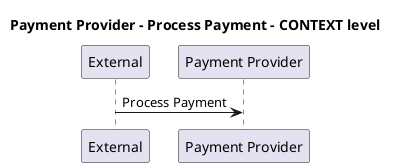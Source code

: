 @startuml

title Payment Provider - Process Payment - CONTEXT level

participant "External" as C4InterFlow.SoftwareSystems.ExternalSystem
participant "Payment Provider" as ECommercePlatform.SoftwareSystems.PaymentProvider

C4InterFlow.SoftwareSystems.ExternalSystem -> ECommercePlatform.SoftwareSystems.PaymentProvider : Process Payment


@enduml
